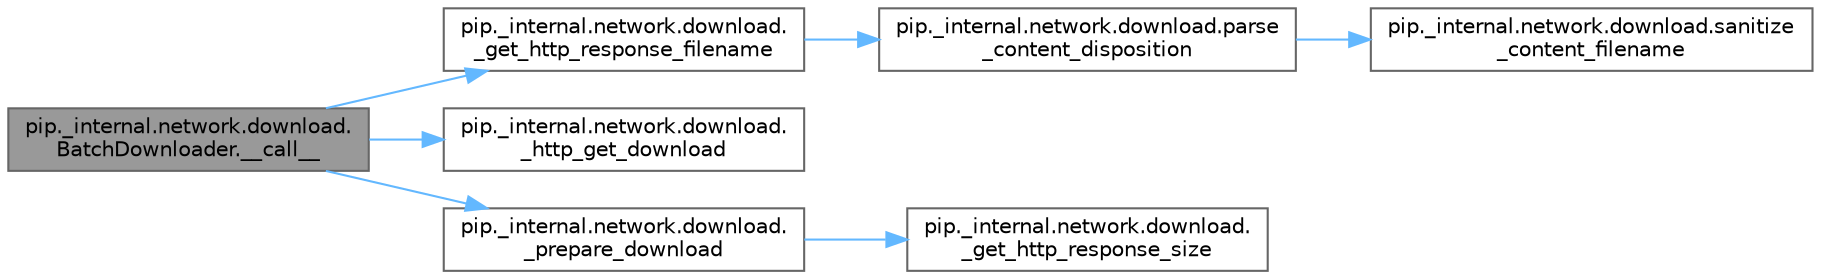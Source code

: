 digraph "pip._internal.network.download.BatchDownloader.__call__"
{
 // LATEX_PDF_SIZE
  bgcolor="transparent";
  edge [fontname=Helvetica,fontsize=10,labelfontname=Helvetica,labelfontsize=10];
  node [fontname=Helvetica,fontsize=10,shape=box,height=0.2,width=0.4];
  rankdir="LR";
  Node1 [id="Node000001",label="pip._internal.network.download.\lBatchDownloader.__call__",height=0.2,width=0.4,color="gray40", fillcolor="grey60", style="filled", fontcolor="black",tooltip=" "];
  Node1 -> Node2 [id="edge1_Node000001_Node000002",color="steelblue1",style="solid",tooltip=" "];
  Node2 [id="Node000002",label="pip._internal.network.download.\l_get_http_response_filename",height=0.2,width=0.4,color="grey40", fillcolor="white", style="filled",URL="$namespacepip_1_1__internal_1_1network_1_1download.html#ab698493861abf8f5e6e30ff4fd729615",tooltip=" "];
  Node2 -> Node3 [id="edge2_Node000002_Node000003",color="steelblue1",style="solid",tooltip=" "];
  Node3 [id="Node000003",label="pip._internal.network.download.parse\l_content_disposition",height=0.2,width=0.4,color="grey40", fillcolor="white", style="filled",URL="$namespacepip_1_1__internal_1_1network_1_1download.html#a86fd58558cc366a62a60fd8368675c6b",tooltip=" "];
  Node3 -> Node4 [id="edge3_Node000003_Node000004",color="steelblue1",style="solid",tooltip=" "];
  Node4 [id="Node000004",label="pip._internal.network.download.sanitize\l_content_filename",height=0.2,width=0.4,color="grey40", fillcolor="white", style="filled",URL="$namespacepip_1_1__internal_1_1network_1_1download.html#a2cea24bcd49c1a167e8c467d04d40d86",tooltip=" "];
  Node1 -> Node5 [id="edge4_Node000001_Node000005",color="steelblue1",style="solid",tooltip=" "];
  Node5 [id="Node000005",label="pip._internal.network.download.\l_http_get_download",height=0.2,width=0.4,color="grey40", fillcolor="white", style="filled",URL="$namespacepip_1_1__internal_1_1network_1_1download.html#acc6e96b0a636f31713d5590c56727636",tooltip=" "];
  Node1 -> Node6 [id="edge5_Node000001_Node000006",color="steelblue1",style="solid",tooltip=" "];
  Node6 [id="Node000006",label="pip._internal.network.download.\l_prepare_download",height=0.2,width=0.4,color="grey40", fillcolor="white", style="filled",URL="$namespacepip_1_1__internal_1_1network_1_1download.html#ae6555d522d1fcd851a2ee0b858fc7fd9",tooltip=" "];
  Node6 -> Node7 [id="edge6_Node000006_Node000007",color="steelblue1",style="solid",tooltip=" "];
  Node7 [id="Node000007",label="pip._internal.network.download.\l_get_http_response_size",height=0.2,width=0.4,color="grey40", fillcolor="white", style="filled",URL="$namespacepip_1_1__internal_1_1network_1_1download.html#aecfd8e82b2a684155bc588801633c8b7",tooltip=" "];
}
